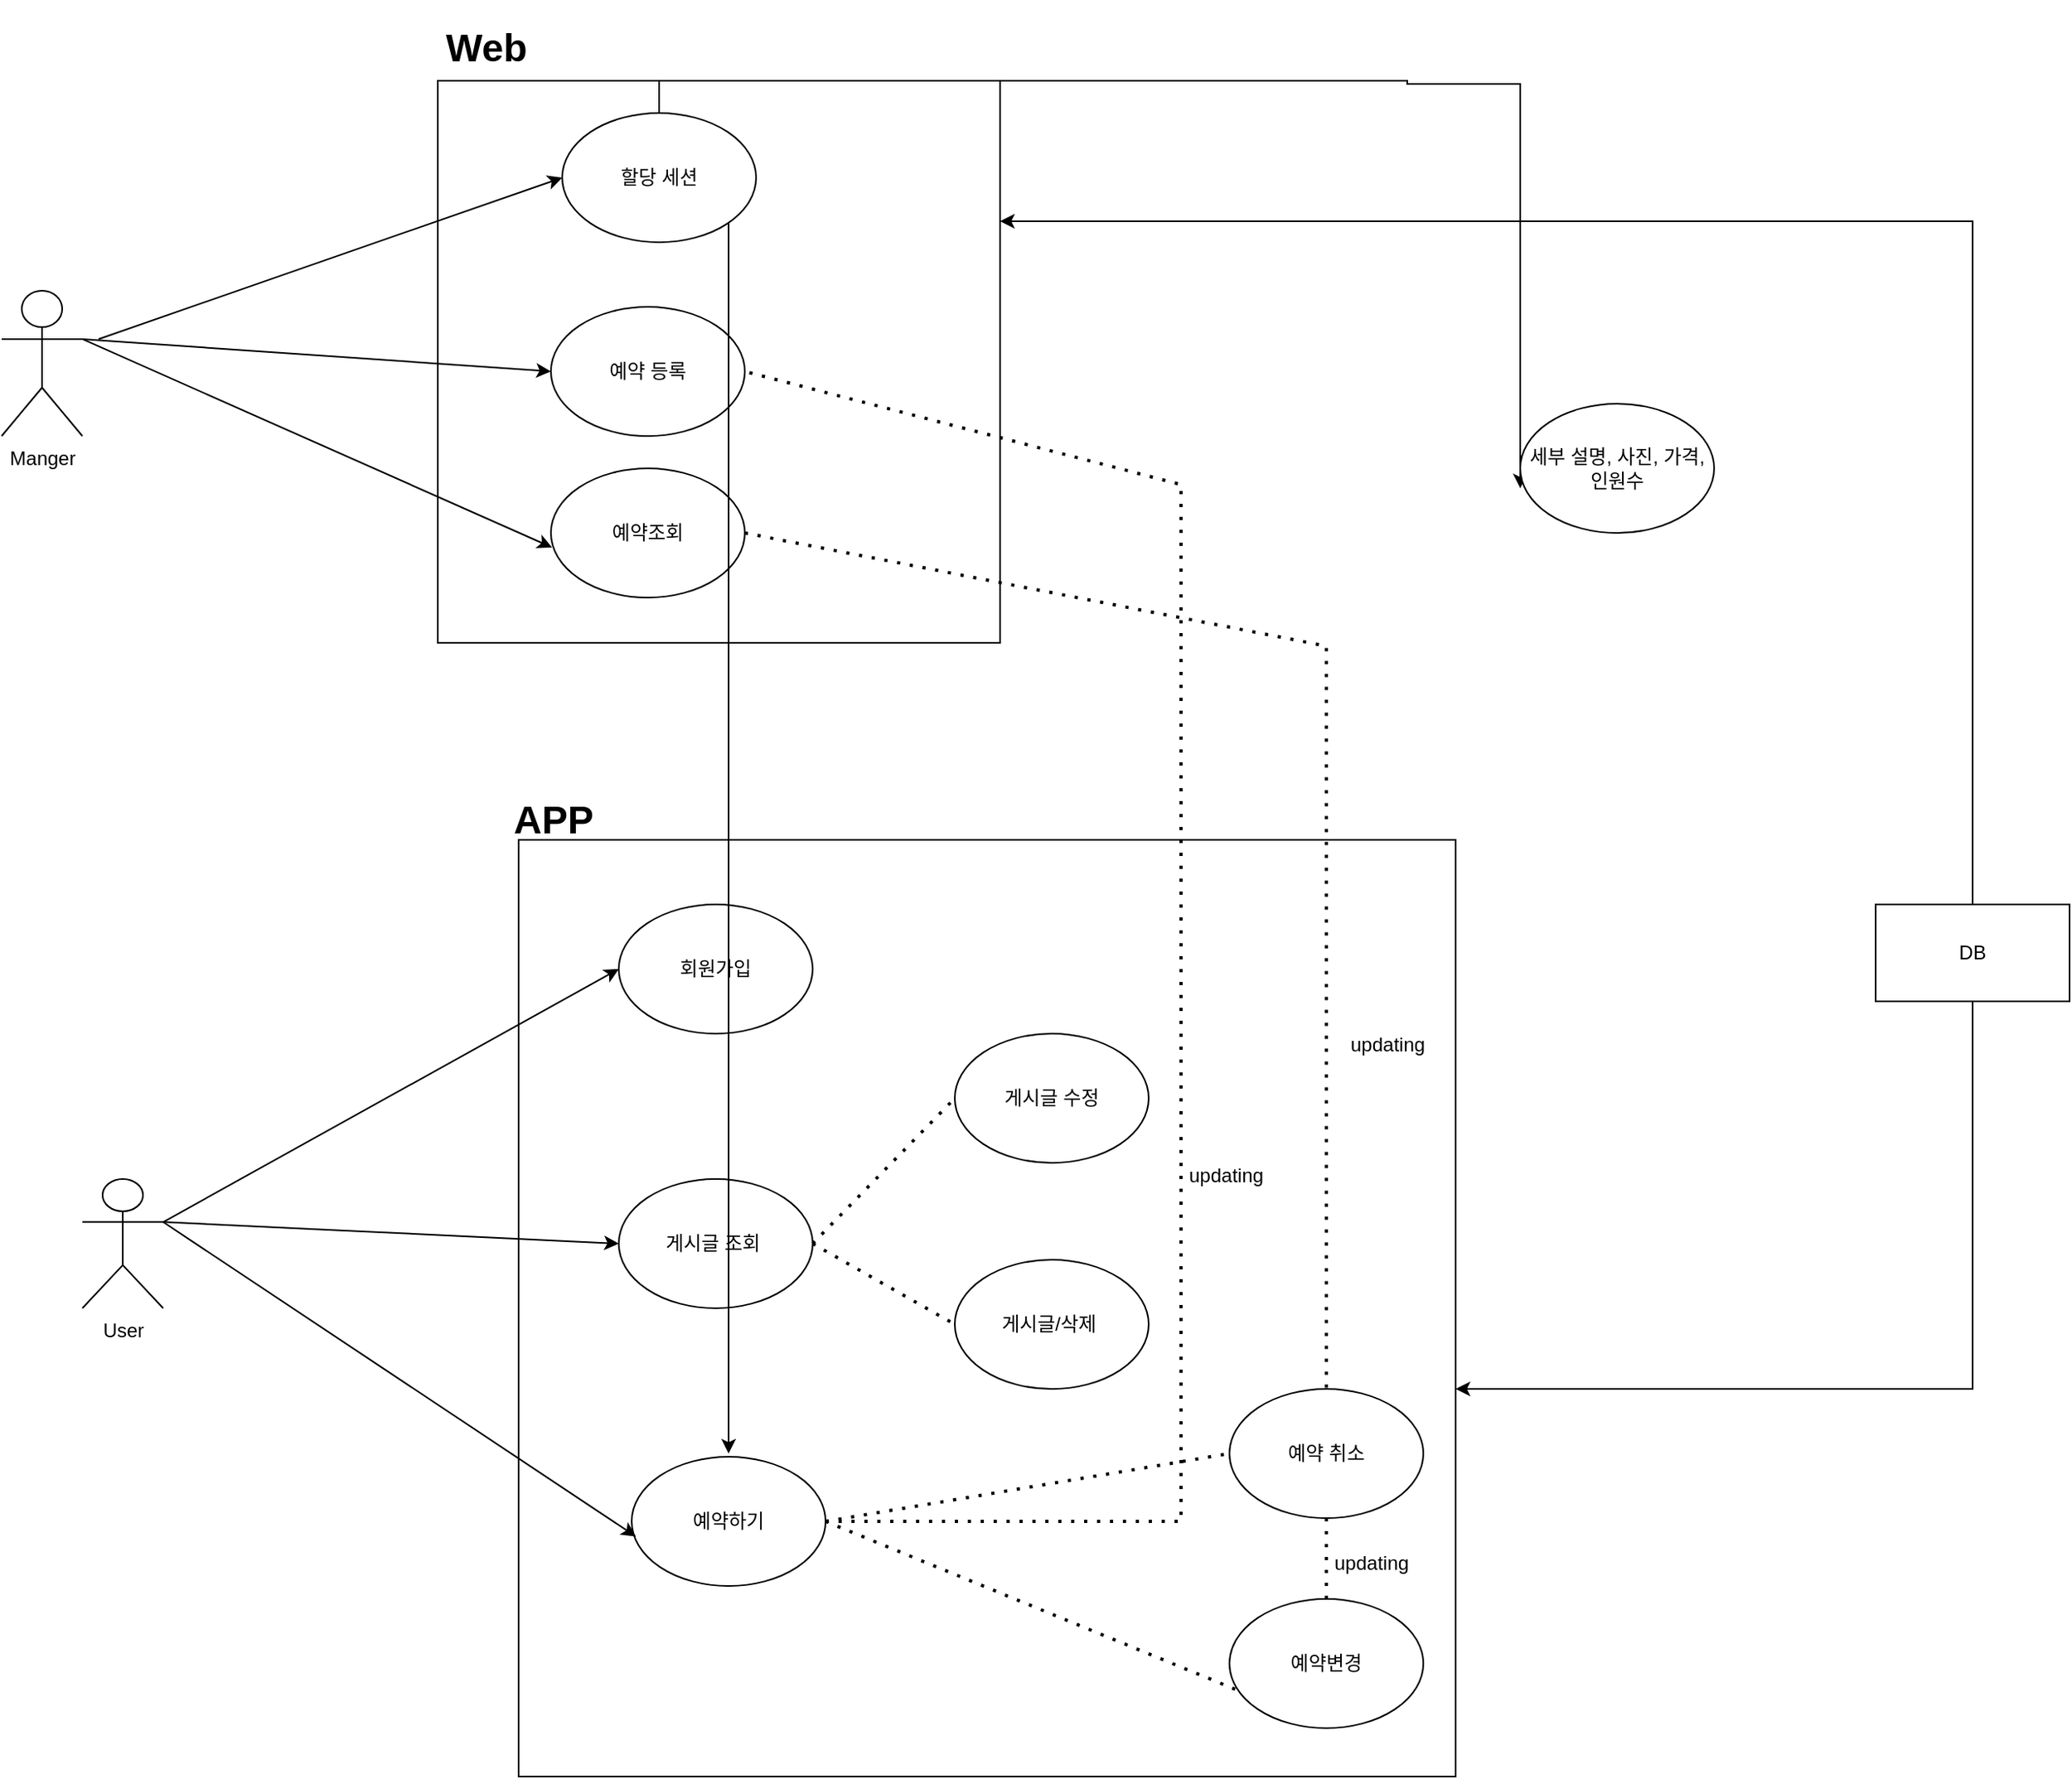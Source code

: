 <mxfile version="20.2.8" type="device"><diagram id="ae_FisbH-P-VM4iKZ6dN" name="페이지-1"><mxGraphModel dx="1358" dy="2074" grid="1" gridSize="10" guides="1" tooltips="1" connect="1" arrows="1" fold="1" page="1" pageScale="1" pageWidth="827" pageHeight="1169" math="0" shadow="0"><root><mxCell id="0"/><mxCell id="1" parent="0"/><mxCell id="imuHb7_iKtwwxosXLjI0-1" value="User&lt;br&gt;" style="shape=umlActor;verticalLabelPosition=bottom;verticalAlign=top;html=1;outlineConnect=0;" vertex="1" parent="1"><mxGeometry x="300" y="480" width="50" height="80" as="geometry"/></mxCell><mxCell id="imuHb7_iKtwwxosXLjI0-2" value="" style="whiteSpace=wrap;html=1;aspect=fixed;" vertex="1" parent="1"><mxGeometry x="570" y="270" width="580" height="580" as="geometry"/></mxCell><mxCell id="imuHb7_iKtwwxosXLjI0-7" value="Manger&lt;br&gt;" style="shape=umlActor;verticalLabelPosition=bottom;verticalAlign=top;html=1;outlineConnect=0;" vertex="1" parent="1"><mxGeometry x="250" y="-70" width="50" height="90" as="geometry"/></mxCell><mxCell id="imuHb7_iKtwwxosXLjI0-9" value="예약하기" style="ellipse;whiteSpace=wrap;html=1;rotation=0;" vertex="1" parent="1"><mxGeometry x="640" y="652" width="120" height="80" as="geometry"/></mxCell><mxCell id="imuHb7_iKtwwxosXLjI0-11" value="" style="endArrow=none;dashed=1;html=1;dashPattern=1 3;strokeWidth=2;rounded=0;entryX=0;entryY=0.5;entryDx=0;entryDy=0;exitX=1;exitY=0.5;exitDx=0;exitDy=0;" edge="1" parent="1" source="imuHb7_iKtwwxosXLjI0-9" target="imuHb7_iKtwwxosXLjI0-12"><mxGeometry width="50" height="50" relative="1" as="geometry"><mxPoint x="760" y="660" as="sourcePoint"/><mxPoint x="810" y="610" as="targetPoint"/></mxGeometry></mxCell><mxCell id="imuHb7_iKtwwxosXLjI0-12" value="예약 취소" style="ellipse;whiteSpace=wrap;html=1;" vertex="1" parent="1"><mxGeometry x="1010" y="610" width="120" height="80" as="geometry"/></mxCell><mxCell id="imuHb7_iKtwwxosXLjI0-13" value="예약변경" style="ellipse;whiteSpace=wrap;html=1;" vertex="1" parent="1"><mxGeometry x="1010" y="740" width="120" height="80" as="geometry"/></mxCell><mxCell id="imuHb7_iKtwwxosXLjI0-14" value="" style="endArrow=none;dashed=1;html=1;dashPattern=1 3;strokeWidth=2;rounded=0;entryX=0.044;entryY=0.708;entryDx=0;entryDy=0;entryPerimeter=0;exitX=1;exitY=0.5;exitDx=0;exitDy=0;" edge="1" parent="1" source="imuHb7_iKtwwxosXLjI0-9" target="imuHb7_iKtwwxosXLjI0-13"><mxGeometry width="50" height="50" relative="1" as="geometry"><mxPoint x="770" y="670" as="sourcePoint"/><mxPoint x="820" y="620" as="targetPoint"/></mxGeometry></mxCell><mxCell id="imuHb7_iKtwwxosXLjI0-16" value="" style="endArrow=classic;html=1;rounded=0;entryX=0.022;entryY=0.617;entryDx=0;entryDy=0;entryPerimeter=0;exitX=1;exitY=0.333;exitDx=0;exitDy=0;exitPerimeter=0;" edge="1" parent="1" source="imuHb7_iKtwwxosXLjI0-1" target="imuHb7_iKtwwxosXLjI0-9"><mxGeometry width="50" height="50" relative="1" as="geometry"><mxPoint x="450" y="719.998" as="sourcePoint"/><mxPoint x="640" y="746.51" as="targetPoint"/></mxGeometry></mxCell><mxCell id="imuHb7_iKtwwxosXLjI0-17" value="게시글 조회&amp;nbsp;" style="ellipse;whiteSpace=wrap;html=1;rotation=0;" vertex="1" parent="1"><mxGeometry x="632" y="480" width="120" height="80" as="geometry"/></mxCell><mxCell id="imuHb7_iKtwwxosXLjI0-19" value="게시글 수정" style="ellipse;whiteSpace=wrap;html=1;" vertex="1" parent="1"><mxGeometry x="840" y="390" width="120" height="80" as="geometry"/></mxCell><mxCell id="imuHb7_iKtwwxosXLjI0-20" value="게시글/삭제&amp;nbsp;" style="ellipse;whiteSpace=wrap;html=1;" vertex="1" parent="1"><mxGeometry x="840" y="530" width="120" height="80" as="geometry"/></mxCell><mxCell id="imuHb7_iKtwwxosXLjI0-22" value="" style="endArrow=none;dashed=1;html=1;dashPattern=1 3;strokeWidth=2;rounded=0;entryX=0;entryY=0.5;entryDx=0;entryDy=0;exitX=1;exitY=0.5;exitDx=0;exitDy=0;" edge="1" parent="1" source="imuHb7_iKtwwxosXLjI0-17" target="imuHb7_iKtwwxosXLjI0-19"><mxGeometry width="50" height="50" relative="1" as="geometry"><mxPoint x="760" y="560" as="sourcePoint"/><mxPoint x="950" y="480" as="targetPoint"/></mxGeometry></mxCell><mxCell id="imuHb7_iKtwwxosXLjI0-23" value="" style="endArrow=none;dashed=1;html=1;dashPattern=1 3;strokeWidth=2;rounded=0;entryX=0;entryY=0.5;entryDx=0;entryDy=0;exitX=1;exitY=0.5;exitDx=0;exitDy=0;" edge="1" parent="1" source="imuHb7_iKtwwxosXLjI0-17" target="imuHb7_iKtwwxosXLjI0-20"><mxGeometry width="50" height="50" relative="1" as="geometry"><mxPoint x="770" y="570" as="sourcePoint"/><mxPoint x="860" y="455" as="targetPoint"/></mxGeometry></mxCell><mxCell id="imuHb7_iKtwwxosXLjI0-26" value="&lt;h1&gt;APP&lt;/h1&gt;" style="text;html=1;strokeColor=none;fillColor=none;spacing=5;spacingTop=-20;whiteSpace=wrap;overflow=hidden;rounded=0;" vertex="1" parent="1"><mxGeometry x="562" y="238" width="190" height="60" as="geometry"/></mxCell><mxCell id="imuHb7_iKtwwxosXLjI0-27" value="" style="endArrow=classic;html=1;rounded=0;entryX=0;entryY=0.5;entryDx=0;entryDy=0;exitX=1;exitY=0.333;exitDx=0;exitDy=0;exitPerimeter=0;" edge="1" parent="1" source="imuHb7_iKtwwxosXLjI0-1" target="imuHb7_iKtwwxosXLjI0-17"><mxGeometry width="50" height="50" relative="1" as="geometry"><mxPoint x="400" y="470" as="sourcePoint"/><mxPoint x="649.28" y="579.36" as="targetPoint"/></mxGeometry></mxCell><mxCell id="imuHb7_iKtwwxosXLjI0-29" value="" style="whiteSpace=wrap;html=1;aspect=fixed;" vertex="1" parent="1"><mxGeometry x="520" y="-200" width="348" height="348" as="geometry"/></mxCell><mxCell id="imuHb7_iKtwwxosXLjI0-30" value="&lt;h1&gt;Web&lt;/h1&gt;" style="text;html=1;strokeColor=none;fillColor=none;spacing=5;spacingTop=-20;whiteSpace=wrap;overflow=hidden;rounded=0;" vertex="1" parent="1"><mxGeometry x="520" y="-240" width="190" height="60" as="geometry"/></mxCell><mxCell id="imuHb7_iKtwwxosXLjI0-31" value="" style="endArrow=classic;html=1;rounded=0;entryX=0;entryY=0.5;entryDx=0;entryDy=0;exitX=1;exitY=0.333;exitDx=0;exitDy=0;exitPerimeter=0;" edge="1" parent="1" source="imuHb7_iKtwwxosXLjI0-7" target="imuHb7_iKtwwxosXLjI0-32"><mxGeometry width="50" height="50" relative="1" as="geometry"><mxPoint x="410" y="260" as="sourcePoint"/><mxPoint x="410" y="40" as="targetPoint"/><Array as="points"/></mxGeometry></mxCell><mxCell id="imuHb7_iKtwwxosXLjI0-32" value="예약 등록" style="ellipse;whiteSpace=wrap;html=1;" vertex="1" parent="1"><mxGeometry x="590" y="-60" width="120" height="80" as="geometry"/></mxCell><mxCell id="imuHb7_iKtwwxosXLjI0-36" value="" style="endArrow=none;dashed=1;html=1;dashPattern=1 3;strokeWidth=2;rounded=0;entryX=1;entryY=0.5;entryDx=0;entryDy=0;exitX=1;exitY=0.5;exitDx=0;exitDy=0;" edge="1" parent="1" source="imuHb7_iKtwwxosXLjI0-9" target="imuHb7_iKtwwxosXLjI0-32"><mxGeometry width="50" height="50" relative="1" as="geometry"><mxPoint x="790" y="390" as="sourcePoint"/><mxPoint x="840" y="340" as="targetPoint"/><Array as="points"><mxPoint x="980" y="692"/><mxPoint x="980" y="610"/><mxPoint x="980" y="510"/><mxPoint x="980" y="350"/><mxPoint x="980" y="220"/><mxPoint x="980" y="50"/></Array></mxGeometry></mxCell><mxCell id="imuHb7_iKtwwxosXLjI0-39" value="&lt;h1&gt;&lt;br&gt;&lt;/h1&gt;&lt;div&gt;updating&lt;/div&gt;" style="text;html=1;strokeColor=none;fillColor=none;spacing=5;spacingTop=-20;whiteSpace=wrap;overflow=hidden;rounded=0;" vertex="1" parent="1"><mxGeometry x="980" y="420" width="218" height="72" as="geometry"/></mxCell><mxCell id="imuHb7_iKtwwxosXLjI0-40" value="" style="endArrow=none;dashed=1;html=1;dashPattern=1 3;strokeWidth=2;rounded=0;exitX=1;exitY=0.5;exitDx=0;exitDy=0;entryX=0.5;entryY=0;entryDx=0;entryDy=0;" edge="1" parent="1" source="imuHb7_iKtwwxosXLjI0-46" target="imuHb7_iKtwwxosXLjI0-12"><mxGeometry width="50" height="50" relative="1" as="geometry"><mxPoint x="756" y="360" as="sourcePoint"/><mxPoint x="840" y="340" as="targetPoint"/><Array as="points"><mxPoint x="1070" y="150"/><mxPoint x="1070" y="360"/></Array></mxGeometry></mxCell><mxCell id="imuHb7_iKtwwxosXLjI0-41" value="&lt;h1&gt;&lt;br&gt;&lt;/h1&gt;&lt;div&gt;updating&lt;/div&gt;" style="text;html=1;strokeColor=none;fillColor=none;spacing=5;spacingTop=-20;whiteSpace=wrap;overflow=hidden;rounded=0;" vertex="1" parent="1"><mxGeometry x="1080" y="339" width="218" height="72" as="geometry"/></mxCell><mxCell id="imuHb7_iKtwwxosXLjI0-42" value="&lt;h1&gt;&lt;br&gt;&lt;/h1&gt;&lt;div&gt;updating&lt;/div&gt;" style="text;html=1;strokeColor=none;fillColor=none;spacing=5;spacingTop=-20;whiteSpace=wrap;overflow=hidden;rounded=0;" vertex="1" parent="1"><mxGeometry x="1070" y="660" width="218" height="72" as="geometry"/></mxCell><mxCell id="imuHb7_iKtwwxosXLjI0-43" value="" style="endArrow=none;dashed=1;html=1;dashPattern=1 3;strokeWidth=2;rounded=0;" edge="1" parent="1" source="imuHb7_iKtwwxosXLjI0-13"><mxGeometry width="50" height="50" relative="1" as="geometry"><mxPoint x="1020" y="740" as="sourcePoint"/><mxPoint x="1070" y="690" as="targetPoint"/></mxGeometry></mxCell><mxCell id="imuHb7_iKtwwxosXLjI0-46" value="예약조회" style="ellipse;whiteSpace=wrap;html=1;" vertex="1" parent="1"><mxGeometry x="590" y="40" width="120" height="80" as="geometry"/></mxCell><mxCell id="imuHb7_iKtwwxosXLjI0-47" value="" style="endArrow=classic;html=1;rounded=0;entryX=0.006;entryY=0.612;entryDx=0;entryDy=0;entryPerimeter=0;exitX=1;exitY=0.333;exitDx=0;exitDy=0;exitPerimeter=0;" edge="1" parent="1" source="imuHb7_iKtwwxosXLjI0-7" target="imuHb7_iKtwwxosXLjI0-46"><mxGeometry width="50" height="50" relative="1" as="geometry"><mxPoint x="400" y="290" as="sourcePoint"/><mxPoint x="594" y="-10" as="targetPoint"/><Array as="points"/></mxGeometry></mxCell><mxCell id="imuHb7_iKtwwxosXLjI0-48" value="회원가입" style="ellipse;whiteSpace=wrap;html=1;rotation=0;" vertex="1" parent="1"><mxGeometry x="632" y="310" width="120" height="80" as="geometry"/></mxCell><mxCell id="imuHb7_iKtwwxosXLjI0-49" value="" style="endArrow=classic;html=1;rounded=0;entryX=0;entryY=0.5;entryDx=0;entryDy=0;exitX=1;exitY=0.333;exitDx=0;exitDy=0;exitPerimeter=0;" edge="1" parent="1" source="imuHb7_iKtwwxosXLjI0-1" target="imuHb7_iKtwwxosXLjI0-48"><mxGeometry width="50" height="50" relative="1" as="geometry"><mxPoint x="390" y="396.667" as="sourcePoint"/><mxPoint x="632" y="420" as="targetPoint"/></mxGeometry></mxCell><mxCell id="imuHb7_iKtwwxosXLjI0-54" style="edgeStyle=orthogonalEdgeStyle;rounded=0;orthogonalLoop=1;jettySize=auto;html=1;exitX=0.5;exitY=0;exitDx=0;exitDy=0;entryX=1;entryY=0.25;entryDx=0;entryDy=0;" edge="1" parent="1" source="imuHb7_iKtwwxosXLjI0-53" target="imuHb7_iKtwwxosXLjI0-29"><mxGeometry relative="1" as="geometry"><mxPoint x="1430" y="190" as="targetPoint"/></mxGeometry></mxCell><mxCell id="imuHb7_iKtwwxosXLjI0-55" style="edgeStyle=orthogonalEdgeStyle;rounded=0;orthogonalLoop=1;jettySize=auto;html=1;" edge="1" parent="1" source="imuHb7_iKtwwxosXLjI0-53" target="imuHb7_iKtwwxosXLjI0-2"><mxGeometry relative="1" as="geometry"><Array as="points"><mxPoint x="1470" y="610"/></Array></mxGeometry></mxCell><mxCell id="imuHb7_iKtwwxosXLjI0-53" value="DB" style="rounded=0;whiteSpace=wrap;html=1;" vertex="1" parent="1"><mxGeometry x="1410" y="310" width="120" height="60" as="geometry"/></mxCell><mxCell id="imuHb7_iKtwwxosXLjI0-62" style="edgeStyle=orthogonalEdgeStyle;rounded=0;orthogonalLoop=1;jettySize=auto;html=1;entryX=0.224;entryY=0.655;entryDx=0;entryDy=0;entryPerimeter=0;" edge="1" parent="1" source="imuHb7_iKtwwxosXLjI0-59" target="imuHb7_iKtwwxosXLjI0-2"><mxGeometry relative="1" as="geometry"><Array as="points"><mxPoint x="700" y="650"/><mxPoint x="700" y="650"/></Array></mxGeometry></mxCell><mxCell id="imuHb7_iKtwwxosXLjI0-69" style="edgeStyle=orthogonalEdgeStyle;rounded=0;orthogonalLoop=1;jettySize=auto;html=1;entryX=0;entryY=0.654;entryDx=0;entryDy=0;entryPerimeter=0;" edge="1" parent="1" source="imuHb7_iKtwwxosXLjI0-59" target="imuHb7_iKtwwxosXLjI0-68"><mxGeometry relative="1" as="geometry"><Array as="points"><mxPoint x="657" y="-200"/><mxPoint x="1120" y="-200"/><mxPoint x="1120" y="-198"/></Array></mxGeometry></mxCell><mxCell id="imuHb7_iKtwwxosXLjI0-59" value="할당 세션" style="ellipse;whiteSpace=wrap;html=1;" vertex="1" parent="1"><mxGeometry x="597" y="-180" width="120" height="80" as="geometry"/></mxCell><mxCell id="imuHb7_iKtwwxosXLjI0-60" value="" style="endArrow=classic;html=1;rounded=0;entryX=0;entryY=0.5;entryDx=0;entryDy=0;" edge="1" parent="1" target="imuHb7_iKtwwxosXLjI0-59"><mxGeometry width="50" height="50" relative="1" as="geometry"><mxPoint x="310" y="-40" as="sourcePoint"/><mxPoint x="600" y="-10" as="targetPoint"/><Array as="points"/></mxGeometry></mxCell><mxCell id="imuHb7_iKtwwxosXLjI0-68" value="세부 설명, 사진, 가격, 인원수" style="ellipse;whiteSpace=wrap;html=1;" vertex="1" parent="1"><mxGeometry x="1190" width="120" height="80" as="geometry"/></mxCell></root></mxGraphModel></diagram></mxfile>